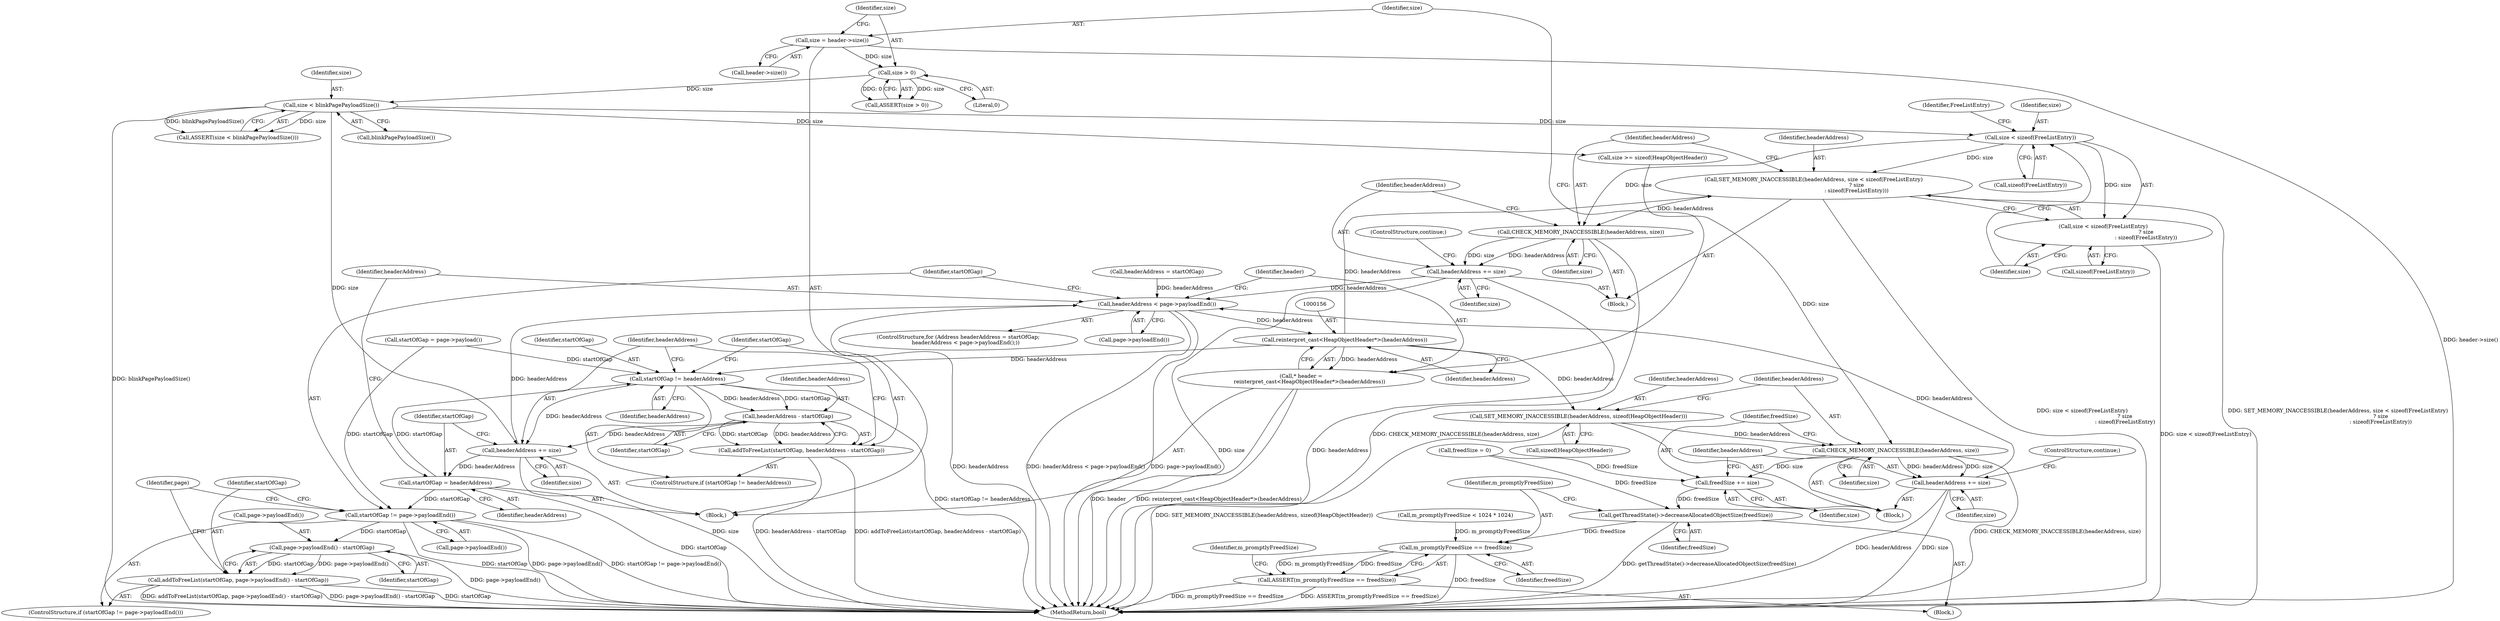 digraph "0_Chrome_0749ec24fae74ec32d0567eef0e5ec43c84dbcb9_3@API" {
"1000198" [label="(Call,size < sizeof(FreeListEntry))"];
"1000167" [label="(Call,size < blinkPagePayloadSize())"];
"1000163" [label="(Call,size > 0)"];
"1000159" [label="(Call,size = header->size())"];
"1000195" [label="(Call,SET_MEMORY_INACCESSIBLE(headerAddress, size < sizeof(FreeListEntry)\n                                                   ? size\n                                                   : sizeof(FreeListEntry)))"];
"1000205" [label="(Call,CHECK_MEMORY_INACCESSIBLE(headerAddress, size))"];
"1000208" [label="(Call,headerAddress += size)"];
"1000148" [label="(Call,headerAddress < page->payloadEnd())"];
"1000155" [label="(Call,reinterpret_cast<HeapObjectHeader*>(headerAddress))"];
"1000153" [label="(Call,* header =\n          reinterpret_cast<HeapObjectHeader*>(headerAddress))"];
"1000178" [label="(Call,SET_MEMORY_INACCESSIBLE(headerAddress, sizeof(HeapObjectHeader)))"];
"1000182" [label="(Call,CHECK_MEMORY_INACCESSIBLE(headerAddress, size))"];
"1000185" [label="(Call,freedSize += size)"];
"1000237" [label="(Call,getThreadState()->decreaseAllocatedObjectSize(freedSize))"];
"1000240" [label="(Call,m_promptlyFreedSize == freedSize)"];
"1000239" [label="(Call,ASSERT(m_promptlyFreedSize == freedSize))"];
"1000188" [label="(Call,headerAddress += size)"];
"1000214" [label="(Call,startOfGap != headerAddress)"];
"1000219" [label="(Call,headerAddress - startOfGap)"];
"1000217" [label="(Call,addToFreeList(startOfGap, headerAddress - startOfGap))"];
"1000222" [label="(Call,headerAddress += size)"];
"1000225" [label="(Call,startOfGap = headerAddress)"];
"1000229" [label="(Call,startOfGap != page->payloadEnd())"];
"1000234" [label="(Call,page->payloadEnd() - startOfGap)"];
"1000232" [label="(Call,addToFreeList(startOfGap, page->payloadEnd() - startOfGap))"];
"1000197" [label="(Call,size < sizeof(FreeListEntry)\n                                                   ? size\n                                                   : sizeof(FreeListEntry))"];
"1000182" [label="(Call,CHECK_MEMORY_INACCESSIBLE(headerAddress, size))"];
"1000242" [label="(Identifier,freedSize)"];
"1000220" [label="(Identifier,headerAddress)"];
"1000151" [label="(Block,)"];
"1000186" [label="(Identifier,freedSize)"];
"1000232" [label="(Call,addToFreeList(startOfGap, page->payloadEnd() - startOfGap))"];
"1000213" [label="(ControlStructure,if (startOfGap != headerAddress))"];
"1000210" [label="(Identifier,size)"];
"1000219" [label="(Call,headerAddress - startOfGap)"];
"1000211" [label="(ControlStructure,continue;)"];
"1000178" [label="(Call,SET_MEMORY_INACCESSIBLE(headerAddress, sizeof(HeapObjectHeader)))"];
"1000217" [label="(Call,addToFreeList(startOfGap, headerAddress - startOfGap))"];
"1000240" [label="(Call,m_promptlyFreedSize == freedSize)"];
"1000162" [label="(Call,ASSERT(size > 0))"];
"1000228" [label="(ControlStructure,if (startOfGap != page->payloadEnd()))"];
"1000233" [label="(Identifier,startOfGap)"];
"1000241" [label="(Identifier,m_promptlyFreedSize)"];
"1000195" [label="(Call,SET_MEMORY_INACCESSIBLE(headerAddress, size < sizeof(FreeListEntry)\n                                                   ? size\n                                                   : sizeof(FreeListEntry)))"];
"1000154" [label="(Identifier,header)"];
"1000179" [label="(Identifier,headerAddress)"];
"1000145" [label="(Call,headerAddress = startOfGap)"];
"1000209" [label="(Identifier,headerAddress)"];
"1000234" [label="(Call,page->payloadEnd() - startOfGap)"];
"1000236" [label="(Identifier,startOfGap)"];
"1000227" [label="(Identifier,headerAddress)"];
"1000143" [label="(ControlStructure,for (Address headerAddress = startOfGap;\n         headerAddress < page->payloadEnd();))"];
"1000167" [label="(Call,size < blinkPagePayloadSize())"];
"1000215" [label="(Identifier,startOfGap)"];
"1000205" [label="(Call,CHECK_MEMORY_INACCESSIBLE(headerAddress, size))"];
"1000206" [label="(Identifier,headerAddress)"];
"1000248" [label="(MethodReturn,bool)"];
"1000189" [label="(Identifier,headerAddress)"];
"1000161" [label="(Call,header->size())"];
"1000164" [label="(Identifier,size)"];
"1000160" [label="(Identifier,size)"];
"1000169" [label="(Call,blinkPagePayloadSize())"];
"1000216" [label="(Identifier,headerAddress)"];
"1000200" [label="(Call,sizeof(FreeListEntry))"];
"1000168" [label="(Identifier,size)"];
"1000149" [label="(Identifier,headerAddress)"];
"1000244" [label="(Identifier,m_promptlyFreedSize)"];
"1000226" [label="(Identifier,startOfGap)"];
"1000231" [label="(Call,page->payloadEnd())"];
"1000224" [label="(Identifier,size)"];
"1000122" [label="(Call,freedSize = 0)"];
"1000222" [label="(Call,headerAddress += size)"];
"1000155" [label="(Call,reinterpret_cast<HeapObjectHeader*>(headerAddress))"];
"1000157" [label="(Identifier,headerAddress)"];
"1000204" [label="(Identifier,FreeListEntry)"];
"1000190" [label="(Identifier,size)"];
"1000101" [label="(Block,)"];
"1000148" [label="(Call,headerAddress < page->payloadEnd())"];
"1000230" [label="(Identifier,startOfGap)"];
"1000183" [label="(Identifier,headerAddress)"];
"1000153" [label="(Call,* header =\n          reinterpret_cast<HeapObjectHeader*>(headerAddress))"];
"1000103" [label="(Call,m_promptlyFreedSize < 1024 * 1024)"];
"1000134" [label="(Identifier,page)"];
"1000174" [label="(Call,size >= sizeof(HeapObjectHeader))"];
"1000150" [label="(Call,page->payloadEnd())"];
"1000208" [label="(Call,headerAddress += size)"];
"1000197" [label="(Call,size < sizeof(FreeListEntry)\n                                                   ? size\n                                                   : sizeof(FreeListEntry))"];
"1000166" [label="(Call,ASSERT(size < blinkPagePayloadSize()))"];
"1000188" [label="(Call,headerAddress += size)"];
"1000198" [label="(Call,size < sizeof(FreeListEntry))"];
"1000196" [label="(Identifier,headerAddress)"];
"1000221" [label="(Identifier,startOfGap)"];
"1000191" [label="(ControlStructure,continue;)"];
"1000223" [label="(Identifier,headerAddress)"];
"1000194" [label="(Block,)"];
"1000180" [label="(Call,sizeof(HeapObjectHeader))"];
"1000225" [label="(Call,startOfGap = headerAddress)"];
"1000140" [label="(Call,startOfGap = page->payload())"];
"1000165" [label="(Literal,0)"];
"1000184" [label="(Identifier,size)"];
"1000214" [label="(Call,startOfGap != headerAddress)"];
"1000203" [label="(Call,sizeof(FreeListEntry))"];
"1000237" [label="(Call,getThreadState()->decreaseAllocatedObjectSize(freedSize))"];
"1000229" [label="(Call,startOfGap != page->payloadEnd())"];
"1000207" [label="(Identifier,size)"];
"1000159" [label="(Call,size = header->size())"];
"1000187" [label="(Identifier,size)"];
"1000163" [label="(Call,size > 0)"];
"1000235" [label="(Call,page->payloadEnd())"];
"1000202" [label="(Identifier,size)"];
"1000238" [label="(Identifier,freedSize)"];
"1000218" [label="(Identifier,startOfGap)"];
"1000172" [label="(Block,)"];
"1000185" [label="(Call,freedSize += size)"];
"1000199" [label="(Identifier,size)"];
"1000239" [label="(Call,ASSERT(m_promptlyFreedSize == freedSize))"];
"1000198" -> "1000197"  [label="AST: "];
"1000198" -> "1000200"  [label="CFG: "];
"1000199" -> "1000198"  [label="AST: "];
"1000200" -> "1000198"  [label="AST: "];
"1000202" -> "1000198"  [label="CFG: "];
"1000204" -> "1000198"  [label="CFG: "];
"1000198" -> "1000195"  [label="DDG: size"];
"1000167" -> "1000198"  [label="DDG: size"];
"1000198" -> "1000197"  [label="DDG: size"];
"1000198" -> "1000205"  [label="DDG: size"];
"1000167" -> "1000166"  [label="AST: "];
"1000167" -> "1000169"  [label="CFG: "];
"1000168" -> "1000167"  [label="AST: "];
"1000169" -> "1000167"  [label="AST: "];
"1000166" -> "1000167"  [label="CFG: "];
"1000167" -> "1000248"  [label="DDG: blinkPagePayloadSize()"];
"1000167" -> "1000166"  [label="DDG: size"];
"1000167" -> "1000166"  [label="DDG: blinkPagePayloadSize()"];
"1000163" -> "1000167"  [label="DDG: size"];
"1000167" -> "1000174"  [label="DDG: size"];
"1000167" -> "1000222"  [label="DDG: size"];
"1000163" -> "1000162"  [label="AST: "];
"1000163" -> "1000165"  [label="CFG: "];
"1000164" -> "1000163"  [label="AST: "];
"1000165" -> "1000163"  [label="AST: "];
"1000162" -> "1000163"  [label="CFG: "];
"1000163" -> "1000162"  [label="DDG: size"];
"1000163" -> "1000162"  [label="DDG: 0"];
"1000159" -> "1000163"  [label="DDG: size"];
"1000159" -> "1000151"  [label="AST: "];
"1000159" -> "1000161"  [label="CFG: "];
"1000160" -> "1000159"  [label="AST: "];
"1000161" -> "1000159"  [label="AST: "];
"1000164" -> "1000159"  [label="CFG: "];
"1000159" -> "1000248"  [label="DDG: header->size()"];
"1000195" -> "1000194"  [label="AST: "];
"1000195" -> "1000197"  [label="CFG: "];
"1000196" -> "1000195"  [label="AST: "];
"1000197" -> "1000195"  [label="AST: "];
"1000206" -> "1000195"  [label="CFG: "];
"1000195" -> "1000248"  [label="DDG: SET_MEMORY_INACCESSIBLE(headerAddress, size < sizeof(FreeListEntry)\n                                                   ? size\n                                                   : sizeof(FreeListEntry))"];
"1000195" -> "1000248"  [label="DDG: size < sizeof(FreeListEntry)\n                                                   ? size\n                                                   : sizeof(FreeListEntry)"];
"1000155" -> "1000195"  [label="DDG: headerAddress"];
"1000195" -> "1000205"  [label="DDG: headerAddress"];
"1000205" -> "1000194"  [label="AST: "];
"1000205" -> "1000207"  [label="CFG: "];
"1000206" -> "1000205"  [label="AST: "];
"1000207" -> "1000205"  [label="AST: "];
"1000209" -> "1000205"  [label="CFG: "];
"1000205" -> "1000248"  [label="DDG: CHECK_MEMORY_INACCESSIBLE(headerAddress, size)"];
"1000205" -> "1000208"  [label="DDG: size"];
"1000205" -> "1000208"  [label="DDG: headerAddress"];
"1000208" -> "1000194"  [label="AST: "];
"1000208" -> "1000210"  [label="CFG: "];
"1000209" -> "1000208"  [label="AST: "];
"1000210" -> "1000208"  [label="AST: "];
"1000211" -> "1000208"  [label="CFG: "];
"1000208" -> "1000248"  [label="DDG: headerAddress"];
"1000208" -> "1000248"  [label="DDG: size"];
"1000208" -> "1000148"  [label="DDG: headerAddress"];
"1000148" -> "1000143"  [label="AST: "];
"1000148" -> "1000150"  [label="CFG: "];
"1000149" -> "1000148"  [label="AST: "];
"1000150" -> "1000148"  [label="AST: "];
"1000154" -> "1000148"  [label="CFG: "];
"1000230" -> "1000148"  [label="CFG: "];
"1000148" -> "1000248"  [label="DDG: headerAddress"];
"1000148" -> "1000248"  [label="DDG: headerAddress < page->payloadEnd()"];
"1000148" -> "1000248"  [label="DDG: page->payloadEnd()"];
"1000188" -> "1000148"  [label="DDG: headerAddress"];
"1000145" -> "1000148"  [label="DDG: headerAddress"];
"1000222" -> "1000148"  [label="DDG: headerAddress"];
"1000148" -> "1000155"  [label="DDG: headerAddress"];
"1000155" -> "1000153"  [label="AST: "];
"1000155" -> "1000157"  [label="CFG: "];
"1000156" -> "1000155"  [label="AST: "];
"1000157" -> "1000155"  [label="AST: "];
"1000153" -> "1000155"  [label="CFG: "];
"1000155" -> "1000153"  [label="DDG: headerAddress"];
"1000155" -> "1000178"  [label="DDG: headerAddress"];
"1000155" -> "1000214"  [label="DDG: headerAddress"];
"1000153" -> "1000151"  [label="AST: "];
"1000154" -> "1000153"  [label="AST: "];
"1000160" -> "1000153"  [label="CFG: "];
"1000153" -> "1000248"  [label="DDG: reinterpret_cast<HeapObjectHeader*>(headerAddress)"];
"1000153" -> "1000248"  [label="DDG: header"];
"1000178" -> "1000172"  [label="AST: "];
"1000178" -> "1000180"  [label="CFG: "];
"1000179" -> "1000178"  [label="AST: "];
"1000180" -> "1000178"  [label="AST: "];
"1000183" -> "1000178"  [label="CFG: "];
"1000178" -> "1000248"  [label="DDG: SET_MEMORY_INACCESSIBLE(headerAddress, sizeof(HeapObjectHeader))"];
"1000178" -> "1000182"  [label="DDG: headerAddress"];
"1000182" -> "1000172"  [label="AST: "];
"1000182" -> "1000184"  [label="CFG: "];
"1000183" -> "1000182"  [label="AST: "];
"1000184" -> "1000182"  [label="AST: "];
"1000186" -> "1000182"  [label="CFG: "];
"1000182" -> "1000248"  [label="DDG: CHECK_MEMORY_INACCESSIBLE(headerAddress, size)"];
"1000174" -> "1000182"  [label="DDG: size"];
"1000182" -> "1000185"  [label="DDG: size"];
"1000182" -> "1000188"  [label="DDG: size"];
"1000182" -> "1000188"  [label="DDG: headerAddress"];
"1000185" -> "1000172"  [label="AST: "];
"1000185" -> "1000187"  [label="CFG: "];
"1000186" -> "1000185"  [label="AST: "];
"1000187" -> "1000185"  [label="AST: "];
"1000189" -> "1000185"  [label="CFG: "];
"1000122" -> "1000185"  [label="DDG: freedSize"];
"1000185" -> "1000237"  [label="DDG: freedSize"];
"1000237" -> "1000101"  [label="AST: "];
"1000237" -> "1000238"  [label="CFG: "];
"1000238" -> "1000237"  [label="AST: "];
"1000241" -> "1000237"  [label="CFG: "];
"1000237" -> "1000248"  [label="DDG: getThreadState()->decreaseAllocatedObjectSize(freedSize)"];
"1000122" -> "1000237"  [label="DDG: freedSize"];
"1000237" -> "1000240"  [label="DDG: freedSize"];
"1000240" -> "1000239"  [label="AST: "];
"1000240" -> "1000242"  [label="CFG: "];
"1000241" -> "1000240"  [label="AST: "];
"1000242" -> "1000240"  [label="AST: "];
"1000239" -> "1000240"  [label="CFG: "];
"1000240" -> "1000248"  [label="DDG: freedSize"];
"1000240" -> "1000239"  [label="DDG: m_promptlyFreedSize"];
"1000240" -> "1000239"  [label="DDG: freedSize"];
"1000103" -> "1000240"  [label="DDG: m_promptlyFreedSize"];
"1000239" -> "1000101"  [label="AST: "];
"1000244" -> "1000239"  [label="CFG: "];
"1000239" -> "1000248"  [label="DDG: ASSERT(m_promptlyFreedSize == freedSize)"];
"1000239" -> "1000248"  [label="DDG: m_promptlyFreedSize == freedSize"];
"1000188" -> "1000172"  [label="AST: "];
"1000188" -> "1000190"  [label="CFG: "];
"1000189" -> "1000188"  [label="AST: "];
"1000190" -> "1000188"  [label="AST: "];
"1000191" -> "1000188"  [label="CFG: "];
"1000188" -> "1000248"  [label="DDG: size"];
"1000188" -> "1000248"  [label="DDG: headerAddress"];
"1000214" -> "1000213"  [label="AST: "];
"1000214" -> "1000216"  [label="CFG: "];
"1000215" -> "1000214"  [label="AST: "];
"1000216" -> "1000214"  [label="AST: "];
"1000218" -> "1000214"  [label="CFG: "];
"1000223" -> "1000214"  [label="CFG: "];
"1000214" -> "1000248"  [label="DDG: startOfGap != headerAddress"];
"1000225" -> "1000214"  [label="DDG: startOfGap"];
"1000140" -> "1000214"  [label="DDG: startOfGap"];
"1000214" -> "1000219"  [label="DDG: headerAddress"];
"1000214" -> "1000219"  [label="DDG: startOfGap"];
"1000214" -> "1000222"  [label="DDG: headerAddress"];
"1000219" -> "1000217"  [label="AST: "];
"1000219" -> "1000221"  [label="CFG: "];
"1000220" -> "1000219"  [label="AST: "];
"1000221" -> "1000219"  [label="AST: "];
"1000217" -> "1000219"  [label="CFG: "];
"1000219" -> "1000217"  [label="DDG: startOfGap"];
"1000219" -> "1000217"  [label="DDG: headerAddress"];
"1000219" -> "1000222"  [label="DDG: headerAddress"];
"1000217" -> "1000213"  [label="AST: "];
"1000218" -> "1000217"  [label="AST: "];
"1000223" -> "1000217"  [label="CFG: "];
"1000217" -> "1000248"  [label="DDG: headerAddress - startOfGap"];
"1000217" -> "1000248"  [label="DDG: addToFreeList(startOfGap, headerAddress - startOfGap)"];
"1000222" -> "1000151"  [label="AST: "];
"1000222" -> "1000224"  [label="CFG: "];
"1000223" -> "1000222"  [label="AST: "];
"1000224" -> "1000222"  [label="AST: "];
"1000226" -> "1000222"  [label="CFG: "];
"1000222" -> "1000248"  [label="DDG: size"];
"1000222" -> "1000225"  [label="DDG: headerAddress"];
"1000225" -> "1000151"  [label="AST: "];
"1000225" -> "1000227"  [label="CFG: "];
"1000226" -> "1000225"  [label="AST: "];
"1000227" -> "1000225"  [label="AST: "];
"1000149" -> "1000225"  [label="CFG: "];
"1000225" -> "1000248"  [label="DDG: startOfGap"];
"1000225" -> "1000229"  [label="DDG: startOfGap"];
"1000229" -> "1000228"  [label="AST: "];
"1000229" -> "1000231"  [label="CFG: "];
"1000230" -> "1000229"  [label="AST: "];
"1000231" -> "1000229"  [label="AST: "];
"1000233" -> "1000229"  [label="CFG: "];
"1000134" -> "1000229"  [label="CFG: "];
"1000229" -> "1000248"  [label="DDG: page->payloadEnd()"];
"1000229" -> "1000248"  [label="DDG: startOfGap != page->payloadEnd()"];
"1000229" -> "1000248"  [label="DDG: startOfGap"];
"1000140" -> "1000229"  [label="DDG: startOfGap"];
"1000229" -> "1000234"  [label="DDG: startOfGap"];
"1000234" -> "1000232"  [label="AST: "];
"1000234" -> "1000236"  [label="CFG: "];
"1000235" -> "1000234"  [label="AST: "];
"1000236" -> "1000234"  [label="AST: "];
"1000232" -> "1000234"  [label="CFG: "];
"1000234" -> "1000248"  [label="DDG: page->payloadEnd()"];
"1000234" -> "1000232"  [label="DDG: startOfGap"];
"1000234" -> "1000232"  [label="DDG: page->payloadEnd()"];
"1000232" -> "1000228"  [label="AST: "];
"1000233" -> "1000232"  [label="AST: "];
"1000134" -> "1000232"  [label="CFG: "];
"1000232" -> "1000248"  [label="DDG: startOfGap"];
"1000232" -> "1000248"  [label="DDG: addToFreeList(startOfGap, page->payloadEnd() - startOfGap)"];
"1000232" -> "1000248"  [label="DDG: page->payloadEnd() - startOfGap"];
"1000197" -> "1000202"  [label="CFG: "];
"1000197" -> "1000203"  [label="CFG: "];
"1000202" -> "1000197"  [label="AST: "];
"1000203" -> "1000197"  [label="AST: "];
"1000197" -> "1000248"  [label="DDG: size < sizeof(FreeListEntry)"];
}
